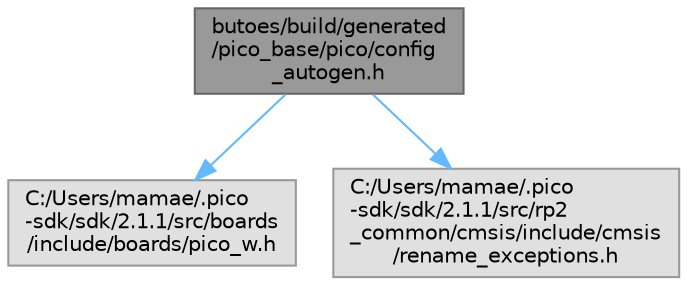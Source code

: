 digraph "butoes/build/generated/pico_base/pico/config_autogen.h"
{
 // LATEX_PDF_SIZE
  bgcolor="transparent";
  edge [fontname=Helvetica,fontsize=10,labelfontname=Helvetica,labelfontsize=10];
  node [fontname=Helvetica,fontsize=10,shape=box,height=0.2,width=0.4];
  Node1 [id="Node000001",label="butoes/build/generated\l/pico_base/pico/config\l_autogen.h",height=0.2,width=0.4,color="gray40", fillcolor="grey60", style="filled", fontcolor="black",tooltip=" "];
  Node1 -> Node2 [id="edge1_Node000001_Node000002",color="steelblue1",style="solid",tooltip=" "];
  Node2 [id="Node000002",label="C:/Users/mamae/.pico\l-sdk/sdk/2.1.1/src/boards\l/include/boards/pico_w.h",height=0.2,width=0.4,color="grey60", fillcolor="#E0E0E0", style="filled",tooltip=" "];
  Node1 -> Node3 [id="edge2_Node000001_Node000003",color="steelblue1",style="solid",tooltip=" "];
  Node3 [id="Node000003",label="C:/Users/mamae/.pico\l-sdk/sdk/2.1.1/src/rp2\l_common/cmsis/include/cmsis\l/rename_exceptions.h",height=0.2,width=0.4,color="grey60", fillcolor="#E0E0E0", style="filled",tooltip=" "];
}
